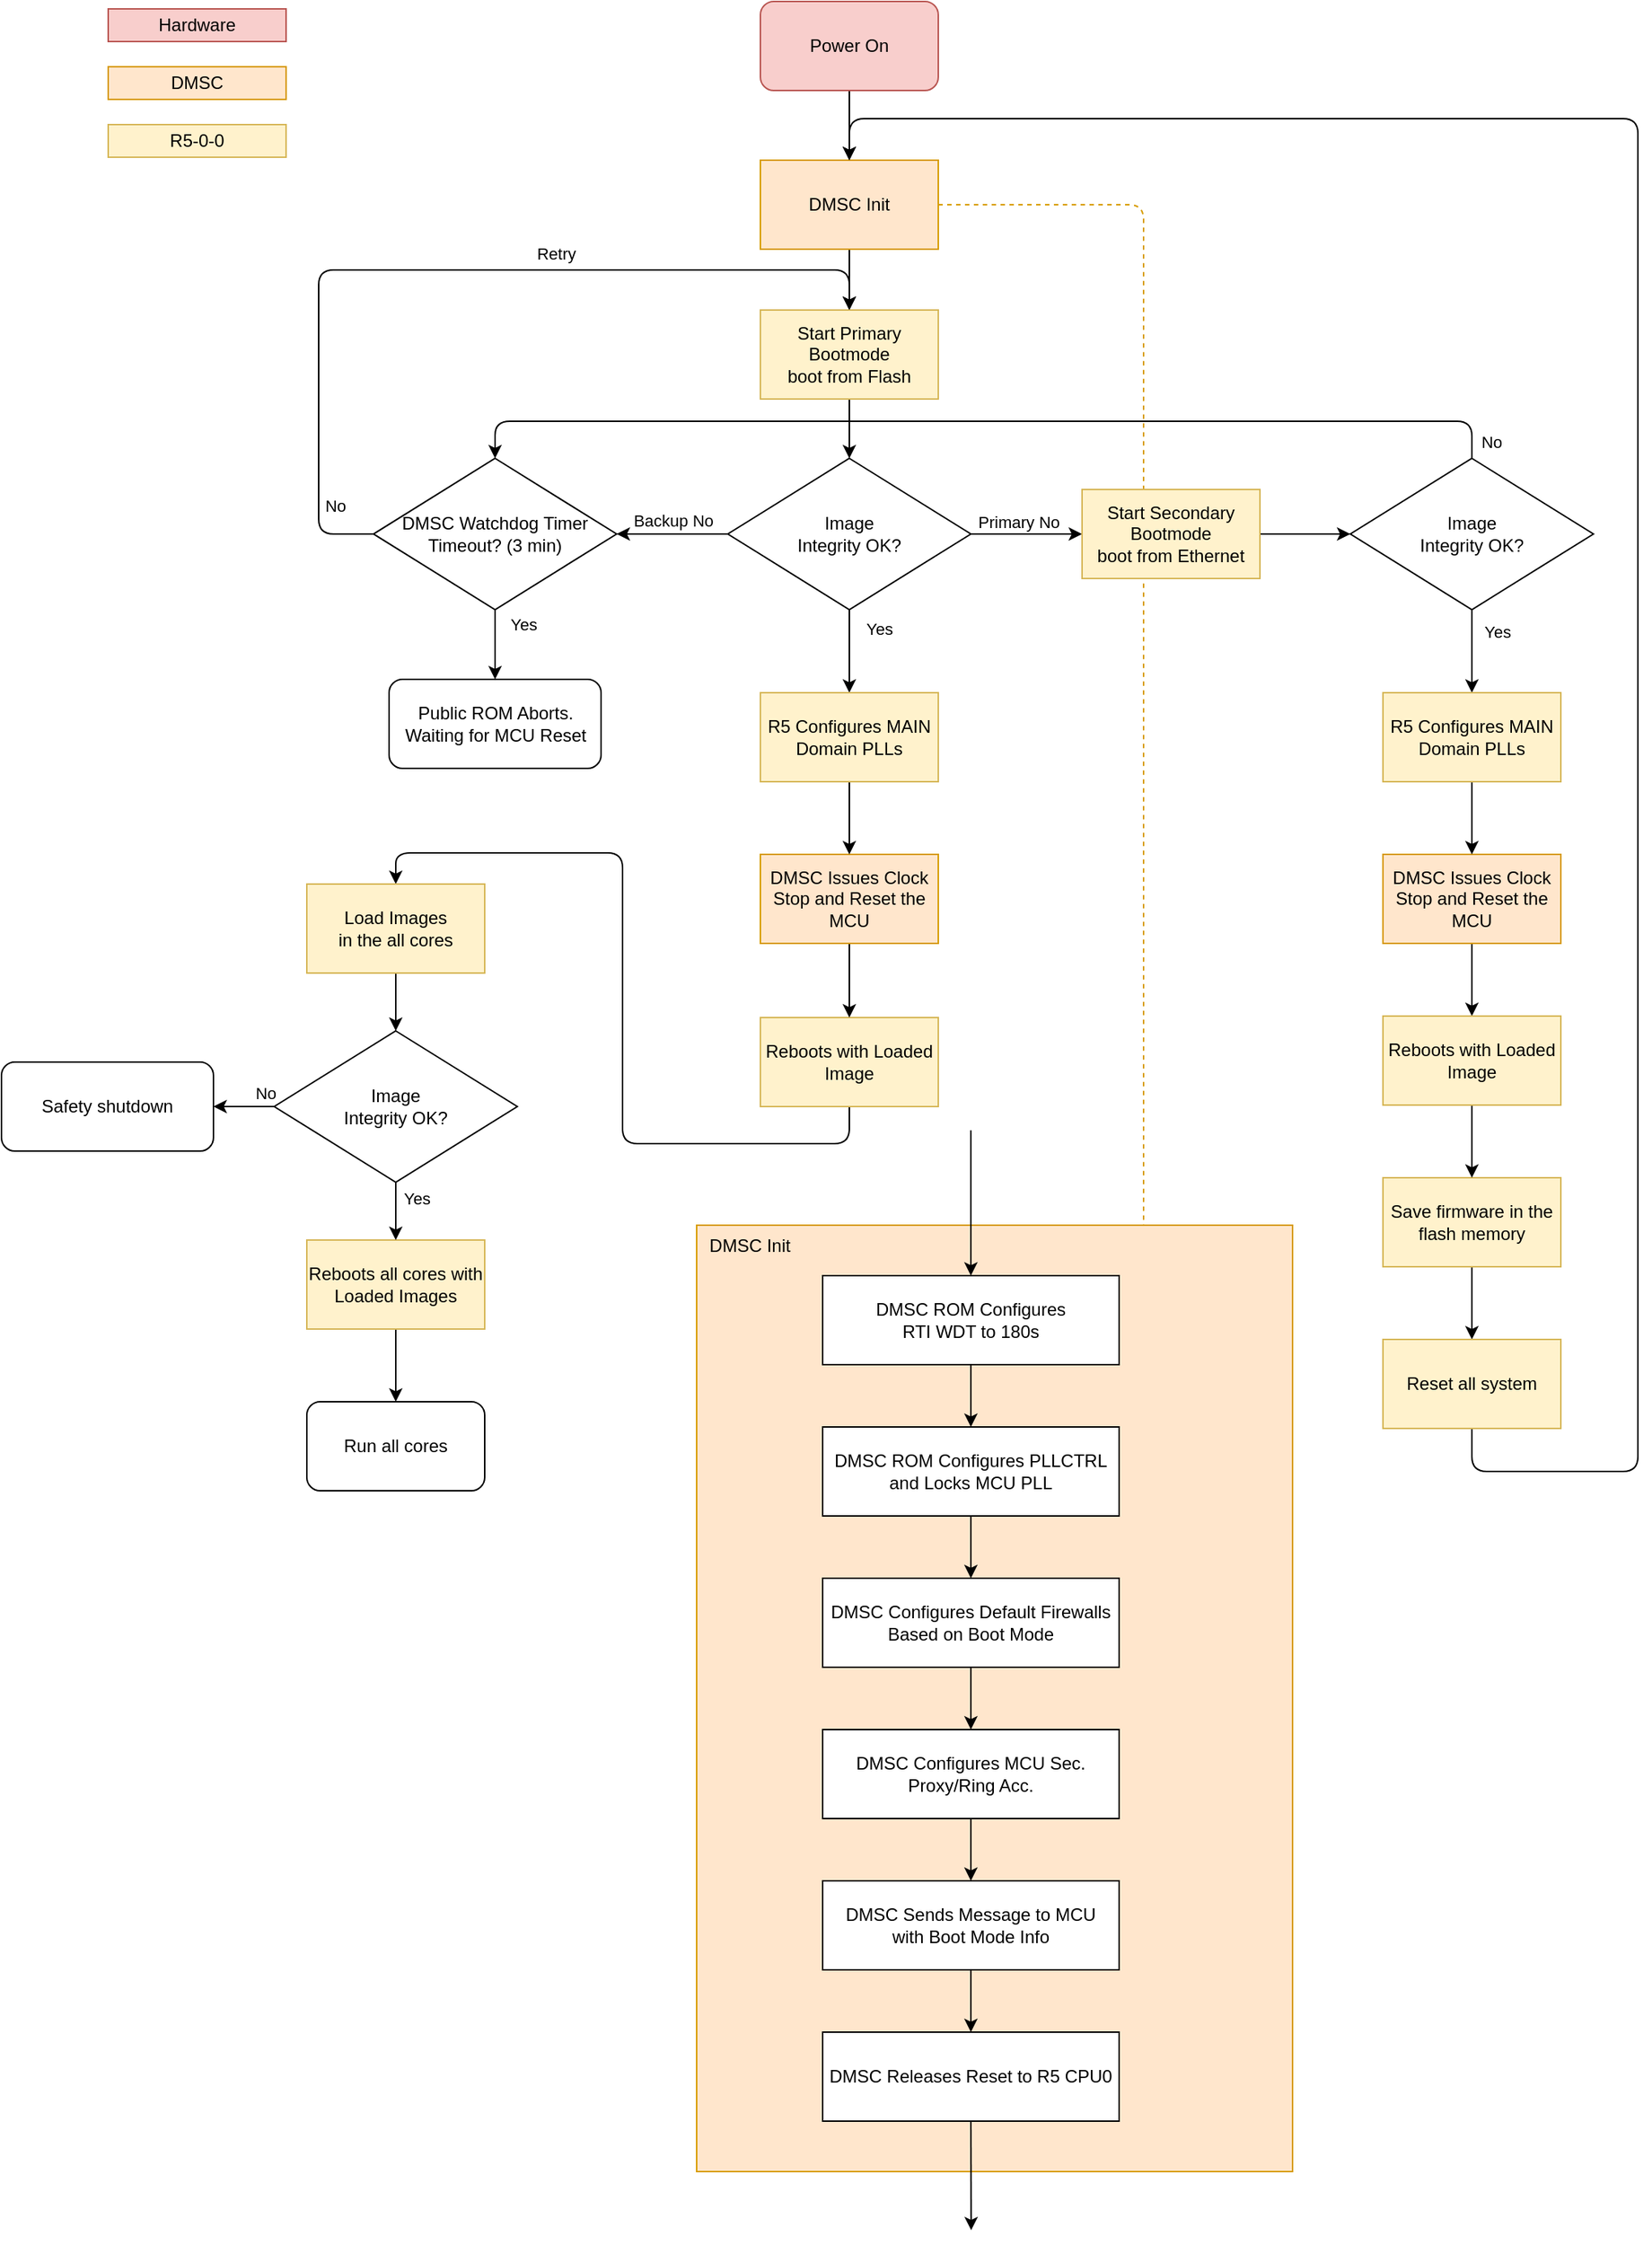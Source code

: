 <mxfile scale="3" border="0">
    <diagram id="LzTGRrPrDBO6Tm46XuKC" name="Page-1">
        <mxGraphModel dx="2463" dy="2027" grid="0" gridSize="10" guides="1" tooltips="1" connect="1" arrows="1" fold="1" page="0" pageScale="1" pageWidth="1600" pageHeight="1200" math="0" shadow="0">
            <root>
                <mxCell id="0"/>
                <mxCell id="1" parent="0"/>
                <mxCell id="76" style="edgeStyle=none;html=1;exitX=0.5;exitY=1;exitDx=0;exitDy=0;entryX=0.5;entryY=0;entryDx=0;entryDy=0;" parent="1" source="47" target="75" edge="1">
                    <mxGeometry relative="1" as="geometry"/>
                </mxCell>
                <mxCell id="168" style="edgeStyle=orthogonalEdgeStyle;html=1;exitX=1;exitY=0.5;exitDx=0;exitDy=0;entryX=0.75;entryY=0;entryDx=0;entryDy=0;fillColor=#ffe6cc;strokeColor=#d79b00;dashed=1;endArrow=none;endFill=0;" edge="1" parent="1" source="47" target="132">
                    <mxGeometry relative="1" as="geometry"/>
                </mxCell>
                <mxCell id="47" value="DMSC Init" style="rounded=0;whiteSpace=wrap;html=1;fillColor=#ffe6cc;strokeColor=#d79b00;" parent="1" vertex="1">
                    <mxGeometry x="207" y="57" width="120" height="60" as="geometry"/>
                </mxCell>
                <mxCell id="53" style="edgeStyle=none;html=1;exitX=1;exitY=0.5;exitDx=0;exitDy=0;" parent="1" source="48" target="49" edge="1">
                    <mxGeometry relative="1" as="geometry"/>
                </mxCell>
                <mxCell id="56" value="Primary No" style="edgeLabel;html=1;align=center;verticalAlign=middle;resizable=0;points=[];" parent="53" vertex="1" connectable="0">
                    <mxGeometry x="-0.387" y="-3" relative="1" as="geometry">
                        <mxPoint x="9" y="-11" as="offset"/>
                    </mxGeometry>
                </mxCell>
                <mxCell id="79" style="edgeStyle=none;html=1;entryX=1;entryY=0.5;entryDx=0;entryDy=0;" parent="1" source="48" target="78" edge="1">
                    <mxGeometry relative="1" as="geometry"/>
                </mxCell>
                <mxCell id="80" value="Backup No" style="edgeLabel;html=1;align=center;verticalAlign=middle;resizable=0;points=[];" parent="79" vertex="1" connectable="0">
                    <mxGeometry x="0.229" relative="1" as="geometry">
                        <mxPoint x="9" y="-9" as="offset"/>
                    </mxGeometry>
                </mxCell>
                <mxCell id="150" style="edgeStyle=none;html=1;exitX=0.5;exitY=1;exitDx=0;exitDy=0;" parent="1" source="48" target="149" edge="1">
                    <mxGeometry relative="1" as="geometry"/>
                </mxCell>
                <mxCell id="155" value="Yes" style="edgeLabel;html=1;align=center;verticalAlign=middle;resizable=0;points=[];" parent="150" vertex="1" connectable="0">
                    <mxGeometry x="-0.155" relative="1" as="geometry">
                        <mxPoint x="20" y="-11" as="offset"/>
                    </mxGeometry>
                </mxCell>
                <mxCell id="48" value="Image&lt;br&gt;Integrity OK?" style="rhombus;whiteSpace=wrap;html=1;" parent="1" vertex="1">
                    <mxGeometry x="185" y="258" width="164" height="102" as="geometry"/>
                </mxCell>
                <mxCell id="86" style="edgeStyle=none;html=1;exitX=1;exitY=0.5;exitDx=0;exitDy=0;entryX=0;entryY=0.5;entryDx=0;entryDy=0;" parent="1" source="49" target="85" edge="1">
                    <mxGeometry relative="1" as="geometry"/>
                </mxCell>
                <mxCell id="49" value="Start Secondary Bootmode&lt;div&gt;boot from Ethernet&lt;/div&gt;" style="rounded=0;whiteSpace=wrap;html=1;fillColor=#fff2cc;strokeColor=#d6b656;" parent="1" vertex="1">
                    <mxGeometry x="424" y="279" width="120" height="60" as="geometry"/>
                </mxCell>
                <mxCell id="124" style="edgeStyle=none;html=1;exitX=0.5;exitY=1;exitDx=0;exitDy=0;entryX=0.5;entryY=0;entryDx=0;entryDy=0;" parent="1" source="60" target="121" edge="1">
                    <mxGeometry relative="1" as="geometry"/>
                </mxCell>
                <mxCell id="60" value="Save firmware in the flash memory" style="rounded=0;whiteSpace=wrap;html=1;fillColor=#fff2cc;strokeColor=#d6b656;" parent="1" vertex="1">
                    <mxGeometry x="627" y="743" width="120" height="60" as="geometry"/>
                </mxCell>
                <mxCell id="166" style="edgeStyle=orthogonalEdgeStyle;html=1;exitX=0.5;exitY=1;exitDx=0;exitDy=0;entryX=0.5;entryY=0;entryDx=0;entryDy=0;" edge="1" parent="1" source="68" target="109">
                    <mxGeometry relative="1" as="geometry">
                        <Array as="points">
                            <mxPoint x="267" y="720"/>
                            <mxPoint x="114" y="720"/>
                            <mxPoint x="114" y="524"/>
                            <mxPoint x="-39" y="524"/>
                        </Array>
                    </mxGeometry>
                </mxCell>
                <mxCell id="68" value="Reboots with Loaded Image" style="rounded=0;whiteSpace=wrap;html=1;fillColor=#fff2cc;strokeColor=#d6b656;" parent="1" vertex="1">
                    <mxGeometry x="207" y="635" width="120" height="60" as="geometry"/>
                </mxCell>
                <mxCell id="84" style="edgeStyle=none;html=1;exitX=0.5;exitY=1;exitDx=0;exitDy=0;" parent="1" source="75" target="48" edge="1">
                    <mxGeometry relative="1" as="geometry"/>
                </mxCell>
                <mxCell id="75" value="Start Primary Bootmode&lt;div&gt;boot from Flash&lt;/div&gt;" style="rounded=0;whiteSpace=wrap;html=1;fillColor=#fff2cc;strokeColor=#d6b656;" parent="1" vertex="1">
                    <mxGeometry x="207" y="158" width="120" height="60" as="geometry"/>
                </mxCell>
                <mxCell id="81" style="edgeStyle=orthogonalEdgeStyle;html=1;entryX=0.5;entryY=0;entryDx=0;entryDy=0;" parent="1" source="78" target="75" edge="1">
                    <mxGeometry relative="1" as="geometry">
                        <Array as="points">
                            <mxPoint x="-91" y="309"/>
                            <mxPoint x="-91" y="131"/>
                            <mxPoint x="267" y="131"/>
                        </Array>
                    </mxGeometry>
                </mxCell>
                <mxCell id="82" value="No" style="edgeLabel;html=1;align=center;verticalAlign=middle;resizable=0;points=[];" parent="81" vertex="1" connectable="0">
                    <mxGeometry x="-0.743" y="1" relative="1" as="geometry">
                        <mxPoint x="12" y="21" as="offset"/>
                    </mxGeometry>
                </mxCell>
                <mxCell id="83" value="Retry" style="edgeLabel;html=1;align=center;verticalAlign=middle;resizable=0;points=[];" parent="81" vertex="1" connectable="0">
                    <mxGeometry x="0.22" y="1" relative="1" as="geometry">
                        <mxPoint x="9" y="-10" as="offset"/>
                    </mxGeometry>
                </mxCell>
                <mxCell id="101" style="edgeStyle=none;html=1;exitX=0.5;exitY=1;exitDx=0;exitDy=0;" parent="1" source="78" target="100" edge="1">
                    <mxGeometry relative="1" as="geometry"/>
                </mxCell>
                <mxCell id="127" value="Yes" style="edgeLabel;html=1;align=center;verticalAlign=middle;resizable=0;points=[];" parent="101" vertex="1" connectable="0">
                    <mxGeometry x="-0.485" y="-1" relative="1" as="geometry">
                        <mxPoint x="20" y="-2" as="offset"/>
                    </mxGeometry>
                </mxCell>
                <mxCell id="78" value="DMSC Watchdog Timer Timeout? (3 min)" style="rhombus;whiteSpace=wrap;html=1;" parent="1" vertex="1">
                    <mxGeometry x="-54" y="258" width="164" height="102" as="geometry"/>
                </mxCell>
                <mxCell id="102" style="edgeStyle=orthogonalEdgeStyle;html=1;exitX=0.5;exitY=0;exitDx=0;exitDy=0;entryX=0.5;entryY=0;entryDx=0;entryDy=0;" parent="1" source="85" target="78" edge="1">
                    <mxGeometry relative="1" as="geometry">
                        <Array as="points">
                            <mxPoint x="687" y="233"/>
                            <mxPoint x="28" y="233"/>
                        </Array>
                    </mxGeometry>
                </mxCell>
                <mxCell id="103" value="No" style="edgeLabel;html=1;align=center;verticalAlign=middle;resizable=0;points=[];" parent="102" vertex="1" connectable="0">
                    <mxGeometry x="-0.789" y="-1" relative="1" as="geometry">
                        <mxPoint x="63" y="15" as="offset"/>
                    </mxGeometry>
                </mxCell>
                <mxCell id="153" style="edgeStyle=none;html=1;exitX=0.5;exitY=1;exitDx=0;exitDy=0;entryX=0.5;entryY=0;entryDx=0;entryDy=0;" parent="1" source="85" target="152" edge="1">
                    <mxGeometry relative="1" as="geometry"/>
                </mxCell>
                <mxCell id="156" value="Yes" style="edgeLabel;html=1;align=center;verticalAlign=middle;resizable=0;points=[];" parent="153" vertex="1" connectable="0">
                    <mxGeometry x="-0.274" relative="1" as="geometry">
                        <mxPoint x="17" y="-6" as="offset"/>
                    </mxGeometry>
                </mxCell>
                <mxCell id="85" value="Image&lt;br&gt;Integrity OK?" style="rhombus;whiteSpace=wrap;html=1;" parent="1" vertex="1">
                    <mxGeometry x="605" y="258" width="164" height="102" as="geometry"/>
                </mxCell>
                <mxCell id="92" style="edgeStyle=none;html=1;exitX=0.5;exitY=1;exitDx=0;exitDy=0;entryX=0.5;entryY=0;entryDx=0;entryDy=0;" parent="1" source="90" target="47" edge="1">
                    <mxGeometry relative="1" as="geometry"/>
                </mxCell>
                <mxCell id="90" value="Power On" style="rounded=1;whiteSpace=wrap;html=1;fillColor=#f8cecc;strokeColor=#b85450;" parent="1" vertex="1">
                    <mxGeometry x="207" y="-50" width="120" height="60" as="geometry"/>
                </mxCell>
                <mxCell id="100" value="Public ROM Aborts.&lt;br&gt;Waiting for MCU Reset" style="rounded=1;whiteSpace=wrap;html=1;" parent="1" vertex="1">
                    <mxGeometry x="-43.5" y="407" width="143" height="60" as="geometry"/>
                </mxCell>
                <mxCell id="108" style="edgeStyle=none;html=1;exitX=0.5;exitY=1;exitDx=0;exitDy=0;" parent="1" source="104" target="68" edge="1">
                    <mxGeometry relative="1" as="geometry"/>
                </mxCell>
                <mxCell id="104" value="&lt;span style=&quot;color: rgb(0, 0, 0);&quot;&gt;DMSC Issues Clock Stop and Reset the MCU&lt;/span&gt;" style="rounded=0;whiteSpace=wrap;html=1;fillColor=#ffe6cc;strokeColor=#d79b00;" parent="1" vertex="1">
                    <mxGeometry x="207" y="525" width="120" height="60" as="geometry"/>
                </mxCell>
                <mxCell id="159" style="edgeStyle=none;html=1;exitX=0.5;exitY=1;exitDx=0;exitDy=0;" parent="1" source="109" target="157" edge="1">
                    <mxGeometry relative="1" as="geometry"/>
                </mxCell>
                <mxCell id="109" value="Load Images&lt;br&gt;in the all cores" style="rounded=0;whiteSpace=wrap;html=1;fillColor=#fff2cc;strokeColor=#d6b656;" parent="1" vertex="1">
                    <mxGeometry x="-99" y="545" width="120" height="60" as="geometry"/>
                </mxCell>
                <mxCell id="115" style="edgeStyle=none;html=1;exitX=0.5;exitY=1;exitDx=0;exitDy=0;" parent="1" source="110" target="114" edge="1">
                    <mxGeometry relative="1" as="geometry"/>
                </mxCell>
                <mxCell id="110" value="Reboots all cores with Loaded Images" style="rounded=0;whiteSpace=wrap;html=1;fillColor=#fff2cc;strokeColor=#d6b656;" parent="1" vertex="1">
                    <mxGeometry x="-99" y="785" width="120" height="60" as="geometry"/>
                </mxCell>
                <mxCell id="114" value="Run all cores" style="rounded=1;whiteSpace=wrap;html=1;" parent="1" vertex="1">
                    <mxGeometry x="-99" y="894" width="120" height="60" as="geometry"/>
                </mxCell>
                <mxCell id="122" style="edgeStyle=none;html=1;exitX=0.5;exitY=1;exitDx=0;exitDy=0;entryX=0.5;entryY=0;entryDx=0;entryDy=0;" parent="1" source="116" target="118" edge="1">
                    <mxGeometry relative="1" as="geometry"/>
                </mxCell>
                <mxCell id="116" value="DMSC Issues Clock Stop and Reset the MCU" style="rounded=0;whiteSpace=wrap;html=1;fillColor=#ffe6cc;strokeColor=#d79b00;" parent="1" vertex="1">
                    <mxGeometry x="627" y="525" width="120" height="60" as="geometry"/>
                </mxCell>
                <mxCell id="123" style="edgeStyle=none;html=1;exitX=0.5;exitY=1;exitDx=0;exitDy=0;" parent="1" source="118" target="60" edge="1">
                    <mxGeometry relative="1" as="geometry"/>
                </mxCell>
                <mxCell id="118" value="Reboots with Loaded Image" style="rounded=0;whiteSpace=wrap;html=1;fillColor=#fff2cc;strokeColor=#d6b656;" parent="1" vertex="1">
                    <mxGeometry x="627" y="634" width="120" height="60" as="geometry"/>
                </mxCell>
                <mxCell id="125" style="edgeStyle=orthogonalEdgeStyle;html=1;exitX=0.5;exitY=1;exitDx=0;exitDy=0;entryX=0.5;entryY=0;entryDx=0;entryDy=0;" parent="1" source="121" target="47" edge="1">
                    <mxGeometry relative="1" as="geometry">
                        <Array as="points">
                            <mxPoint x="687" y="941"/>
                            <mxPoint x="799" y="941"/>
                            <mxPoint x="799" y="29"/>
                            <mxPoint x="267" y="29"/>
                        </Array>
                    </mxGeometry>
                </mxCell>
                <mxCell id="121" value="Reset all system" style="rounded=0;whiteSpace=wrap;html=1;fillColor=#fff2cc;strokeColor=#d6b656;" parent="1" vertex="1">
                    <mxGeometry x="627" y="852" width="120" height="60" as="geometry"/>
                </mxCell>
                <mxCell id="129" value="Hardware" style="rounded=0;whiteSpace=wrap;html=1;fillColor=#f8cecc;strokeColor=#b85450;flipV=1;" parent="1" vertex="1">
                    <mxGeometry x="-233" y="-45" width="120" height="22" as="geometry"/>
                </mxCell>
                <mxCell id="130" value="DMSC" style="rounded=0;whiteSpace=wrap;html=1;fillColor=#ffe6cc;strokeColor=#d79b00;flipV=1;" parent="1" vertex="1">
                    <mxGeometry x="-233" y="-6" width="120" height="22" as="geometry"/>
                </mxCell>
                <mxCell id="131" value="R5-0-0" style="rounded=0;whiteSpace=wrap;html=1;fillColor=#fff2cc;strokeColor=#d6b656;flipV=1;" parent="1" vertex="1">
                    <mxGeometry x="-233" y="33" width="120" height="22" as="geometry"/>
                </mxCell>
                <mxCell id="132" value="&amp;nbsp; DMSC Init" style="rounded=0;whiteSpace=wrap;html=1;fillColor=#ffe6cc;strokeColor=#d79b00;align=left;verticalAlign=top;" parent="1" vertex="1">
                    <mxGeometry x="164" y="775" width="402" height="638" as="geometry"/>
                </mxCell>
                <mxCell id="141" style="edgeStyle=none;html=1;exitX=0.5;exitY=1;exitDx=0;exitDy=0;entryX=0.5;entryY=0;entryDx=0;entryDy=0;" parent="1" source="134" target="136" edge="1">
                    <mxGeometry relative="1" as="geometry"/>
                </mxCell>
                <mxCell id="134" value="DMSC ROM Configures PLLCTRL and Locks MCU PLL" style="rounded=0;whiteSpace=wrap;html=1;" parent="1" vertex="1">
                    <mxGeometry x="249" y="911" width="200" height="60" as="geometry"/>
                </mxCell>
                <mxCell id="140" style="edgeStyle=none;html=1;exitX=0.5;exitY=1;exitDx=0;exitDy=0;" parent="1" source="135" target="134" edge="1">
                    <mxGeometry relative="1" as="geometry"/>
                </mxCell>
                <mxCell id="146" style="edgeStyle=none;html=1;exitX=0.5;exitY=0;exitDx=0;exitDy=0;startArrow=classic;startFill=1;endArrow=none;endFill=0;" parent="1" source="135" edge="1">
                    <mxGeometry relative="1" as="geometry">
                        <mxPoint x="349" y="711" as="targetPoint"/>
                    </mxGeometry>
                </mxCell>
                <mxCell id="135" value="&lt;span style=&quot;color: rgb(0, 0, 0);&quot;&gt;DMSC ROM Configures&lt;br&gt;RTI WDT to 180s&lt;/span&gt;" style="rounded=0;whiteSpace=wrap;html=1;" parent="1" vertex="1">
                    <mxGeometry x="249" y="809" width="200" height="60" as="geometry"/>
                </mxCell>
                <mxCell id="142" style="edgeStyle=none;html=1;exitX=0.5;exitY=1;exitDx=0;exitDy=0;" parent="1" source="136" target="137" edge="1">
                    <mxGeometry relative="1" as="geometry"/>
                </mxCell>
                <mxCell id="136" value="DMSC Configures Default Firewalls Based on Boot Mode" style="rounded=0;whiteSpace=wrap;html=1;" parent="1" vertex="1">
                    <mxGeometry x="249" y="1013" width="200" height="60" as="geometry"/>
                </mxCell>
                <mxCell id="143" style="edgeStyle=none;html=1;exitX=0.5;exitY=1;exitDx=0;exitDy=0;entryX=0.5;entryY=0;entryDx=0;entryDy=0;" parent="1" source="137" target="138" edge="1">
                    <mxGeometry relative="1" as="geometry"/>
                </mxCell>
                <mxCell id="137" value="DMSC Configures MCU Sec. Proxy/Ring Acc." style="rounded=0;whiteSpace=wrap;html=1;" parent="1" vertex="1">
                    <mxGeometry x="249" y="1115" width="200" height="60" as="geometry"/>
                </mxCell>
                <mxCell id="144" style="edgeStyle=none;html=1;exitX=0.5;exitY=1;exitDx=0;exitDy=0;entryX=0.5;entryY=0;entryDx=0;entryDy=0;" parent="1" source="138" target="139" edge="1">
                    <mxGeometry relative="1" as="geometry"/>
                </mxCell>
                <mxCell id="138" value="DMSC Sends Message to MCU&lt;br&gt;with Boot Mode Info" style="rounded=0;whiteSpace=wrap;html=1;" parent="1" vertex="1">
                    <mxGeometry x="249" y="1217" width="200" height="60" as="geometry"/>
                </mxCell>
                <mxCell id="145" style="edgeStyle=none;html=1;exitX=0.5;exitY=1;exitDx=0;exitDy=0;" parent="1" source="139" edge="1">
                    <mxGeometry relative="1" as="geometry">
                        <mxPoint x="349.2" y="1452.56" as="targetPoint"/>
                    </mxGeometry>
                </mxCell>
                <mxCell id="139" value="DMSC Releases Reset to R5 CPU0" style="rounded=0;whiteSpace=wrap;html=1;" parent="1" vertex="1">
                    <mxGeometry x="249" y="1319" width="200" height="60" as="geometry"/>
                </mxCell>
                <mxCell id="151" style="edgeStyle=none;html=1;exitX=0.5;exitY=1;exitDx=0;exitDy=0;" parent="1" source="149" target="104" edge="1">
                    <mxGeometry relative="1" as="geometry"/>
                </mxCell>
                <mxCell id="149" value="&lt;span style=&quot;color: rgb(0, 0, 0);&quot;&gt;R5 Configures MAIN Domain PLLs&lt;/span&gt;" style="rounded=0;whiteSpace=wrap;html=1;fillColor=#fff2cc;strokeColor=#d6b656;" parent="1" vertex="1">
                    <mxGeometry x="207" y="416" width="120" height="60" as="geometry"/>
                </mxCell>
                <mxCell id="154" style="edgeStyle=none;html=1;exitX=0.5;exitY=1;exitDx=0;exitDy=0;entryX=0.5;entryY=0;entryDx=0;entryDy=0;" parent="1" source="152" target="116" edge="1">
                    <mxGeometry relative="1" as="geometry"/>
                </mxCell>
                <mxCell id="152" value="&lt;span style=&quot;color: rgb(0, 0, 0);&quot;&gt;R5 Configures MAIN Domain PLLs&lt;/span&gt;" style="rounded=0;whiteSpace=wrap;html=1;fillColor=#fff2cc;strokeColor=#d6b656;" parent="1" vertex="1">
                    <mxGeometry x="627" y="416" width="120" height="60" as="geometry"/>
                </mxCell>
                <mxCell id="158" style="edgeStyle=none;html=1;exitX=0.5;exitY=1;exitDx=0;exitDy=0;entryX=0.5;entryY=0;entryDx=0;entryDy=0;" parent="1" source="157" target="110" edge="1">
                    <mxGeometry relative="1" as="geometry"/>
                </mxCell>
                <mxCell id="160" value="Yes" style="edgeLabel;html=1;align=center;verticalAlign=middle;resizable=0;points=[];" parent="158" vertex="1" connectable="0">
                    <mxGeometry x="-0.426" y="-1" relative="1" as="geometry">
                        <mxPoint x="15" as="offset"/>
                    </mxGeometry>
                </mxCell>
                <mxCell id="162" style="edgeStyle=none;html=1;exitX=0;exitY=0.5;exitDx=0;exitDy=0;entryX=1;entryY=0.5;entryDx=0;entryDy=0;" parent="1" source="157" target="161" edge="1">
                    <mxGeometry relative="1" as="geometry"/>
                </mxCell>
                <mxCell id="163" value="No" style="edgeLabel;html=1;align=center;verticalAlign=middle;resizable=0;points=[];" parent="162" vertex="1" connectable="0">
                    <mxGeometry x="0.11" relative="1" as="geometry">
                        <mxPoint x="17" y="-9" as="offset"/>
                    </mxGeometry>
                </mxCell>
                <mxCell id="157" value="Image&lt;br&gt;Integrity OK?" style="rhombus;whiteSpace=wrap;html=1;" parent="1" vertex="1">
                    <mxGeometry x="-121" y="644" width="164" height="102" as="geometry"/>
                </mxCell>
                <mxCell id="161" value="Safety shutdown" style="rounded=1;whiteSpace=wrap;html=1;" parent="1" vertex="1">
                    <mxGeometry x="-305" y="665" width="143" height="60" as="geometry"/>
                </mxCell>
            </root>
        </mxGraphModel>
    </diagram>
</mxfile>